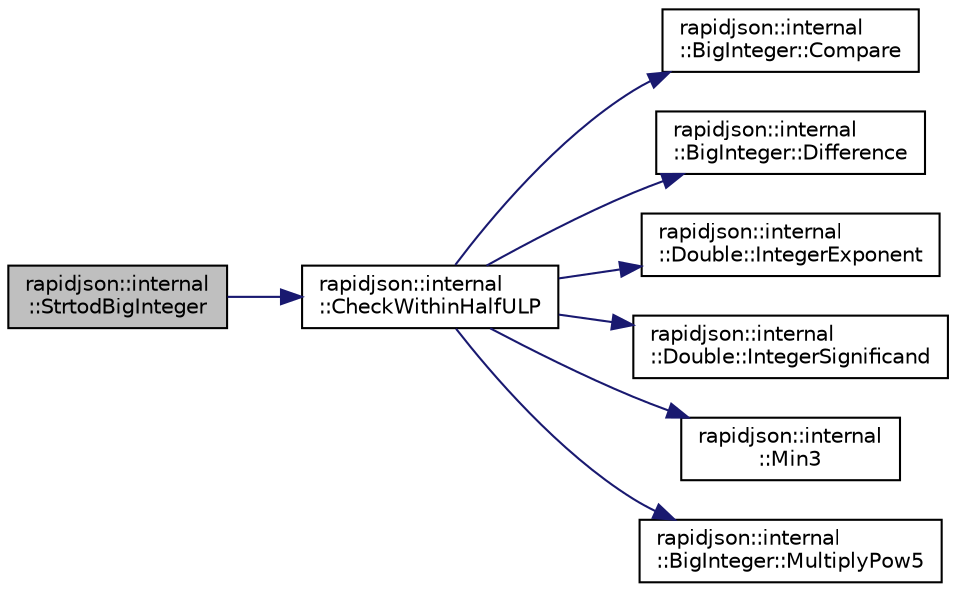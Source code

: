 digraph "rapidjson::internal::StrtodBigInteger"
{
 // INTERACTIVE_SVG=YES
 // LATEX_PDF_SIZE
  edge [fontname="Helvetica",fontsize="10",labelfontname="Helvetica",labelfontsize="10"];
  node [fontname="Helvetica",fontsize="10",shape=record];
  rankdir="LR";
  Node147 [label="rapidjson::internal\l::StrtodBigInteger",height=0.2,width=0.4,color="black", fillcolor="grey75", style="filled", fontcolor="black",tooltip=" "];
  Node147 -> Node148 [color="midnightblue",fontsize="10",style="solid",fontname="Helvetica"];
  Node148 [label="rapidjson::internal\l::CheckWithinHalfULP",height=0.2,width=0.4,color="black", fillcolor="white", style="filled",URL="$namespacerapidjson_1_1internal.html#a1c9faaa8ff1461a84ee35c04c7b926c5",tooltip=" "];
  Node148 -> Node149 [color="midnightblue",fontsize="10",style="solid",fontname="Helvetica"];
  Node149 [label="rapidjson::internal\l::BigInteger::Compare",height=0.2,width=0.4,color="black", fillcolor="white", style="filled",URL="$classrapidjson_1_1internal_1_1_big_integer.html#a4fe28d5e962cd9ad471536508ce47fdb",tooltip=" "];
  Node148 -> Node150 [color="midnightblue",fontsize="10",style="solid",fontname="Helvetica"];
  Node150 [label="rapidjson::internal\l::BigInteger::Difference",height=0.2,width=0.4,color="black", fillcolor="white", style="filled",URL="$classrapidjson_1_1internal_1_1_big_integer.html#a23baf787c5ab4a2992bed7f7e260ed9e",tooltip=" "];
  Node148 -> Node151 [color="midnightblue",fontsize="10",style="solid",fontname="Helvetica"];
  Node151 [label="rapidjson::internal\l::Double::IntegerExponent",height=0.2,width=0.4,color="black", fillcolor="white", style="filled",URL="$classrapidjson_1_1internal_1_1_double.html#a5d75c8b17eb36703ea78d940b85c5364",tooltip=" "];
  Node148 -> Node152 [color="midnightblue",fontsize="10",style="solid",fontname="Helvetica"];
  Node152 [label="rapidjson::internal\l::Double::IntegerSignificand",height=0.2,width=0.4,color="black", fillcolor="white", style="filled",URL="$classrapidjson_1_1internal_1_1_double.html#a91859964023326d3678b9b14b8dd2a16",tooltip=" "];
  Node148 -> Node153 [color="midnightblue",fontsize="10",style="solid",fontname="Helvetica"];
  Node153 [label="rapidjson::internal\l::Min3",height=0.2,width=0.4,color="black", fillcolor="white", style="filled",URL="$namespacerapidjson_1_1internal.html#a7d72423e8173159a0d90cac2f2ef6b8a",tooltip=" "];
  Node148 -> Node154 [color="midnightblue",fontsize="10",style="solid",fontname="Helvetica"];
  Node154 [label="rapidjson::internal\l::BigInteger::MultiplyPow5",height=0.2,width=0.4,color="black", fillcolor="white", style="filled",URL="$classrapidjson_1_1internal_1_1_big_integer.html#a60c5fbdcd9992177d25bda441e5d49bb",tooltip=" "];
}
